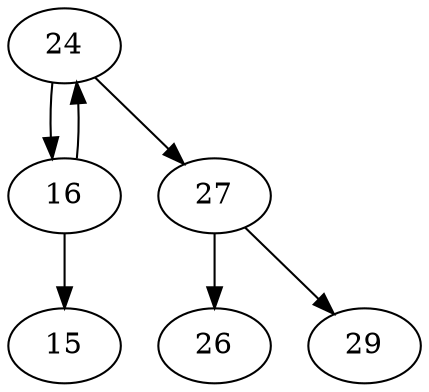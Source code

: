 digraph {
# Loop detected
#     15:BLACK
#   16:BLACK
#     24:RED CYCLE
# 24:RED
#     26:RED
#   27:BLACK
#     29:RED

24 -> 16
24 -> 27

16 -> 15
16 -> 24

27 -> 26
27 -> 29
}